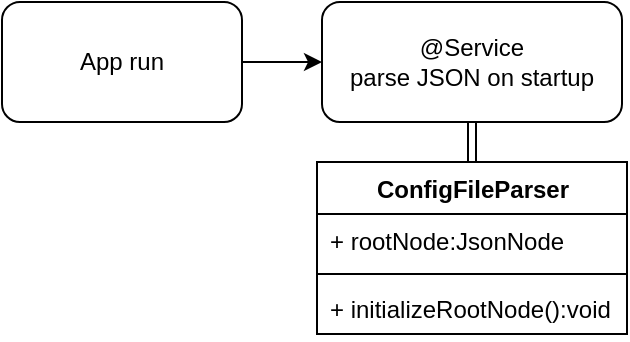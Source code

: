 <mxfile version="26.3.0">
  <diagram name="Page-1" id="ehnMdi6YOhO8fn-H8tMS">
    <mxGraphModel dx="984" dy="525" grid="1" gridSize="10" guides="1" tooltips="1" connect="1" arrows="1" fold="1" page="1" pageScale="1" pageWidth="850" pageHeight="1100" math="0" shadow="0">
      <root>
        <mxCell id="0" />
        <mxCell id="1" parent="0" />
        <mxCell id="LHeQ4JT0w883xaPkUK0x-9" value="" style="edgeStyle=orthogonalEdgeStyle;rounded=0;orthogonalLoop=1;jettySize=auto;html=1;" edge="1" parent="1" source="LHeQ4JT0w883xaPkUK0x-1" target="LHeQ4JT0w883xaPkUK0x-2">
          <mxGeometry relative="1" as="geometry" />
        </mxCell>
        <mxCell id="LHeQ4JT0w883xaPkUK0x-1" value="App run" style="rounded=1;whiteSpace=wrap;html=1;" vertex="1" parent="1">
          <mxGeometry x="40" y="540" width="120" height="60" as="geometry" />
        </mxCell>
        <mxCell id="LHeQ4JT0w883xaPkUK0x-2" value="&lt;div&gt;@Service&lt;/div&gt;parse JSON on startup" style="rounded=1;whiteSpace=wrap;html=1;" vertex="1" parent="1">
          <mxGeometry x="200" y="540" width="150" height="60" as="geometry" />
        </mxCell>
        <mxCell id="LHeQ4JT0w883xaPkUK0x-8" value="" style="edgeStyle=orthogonalEdgeStyle;rounded=0;orthogonalLoop=1;jettySize=auto;html=1;shape=link;" edge="1" parent="1" source="LHeQ4JT0w883xaPkUK0x-3" target="LHeQ4JT0w883xaPkUK0x-2">
          <mxGeometry relative="1" as="geometry" />
        </mxCell>
        <mxCell id="LHeQ4JT0w883xaPkUK0x-3" value="ConfigFileParser" style="swimlane;fontStyle=1;align=center;verticalAlign=top;childLayout=stackLayout;horizontal=1;startSize=26;horizontalStack=0;resizeParent=1;resizeParentMax=0;resizeLast=0;collapsible=1;marginBottom=0;whiteSpace=wrap;html=1;" vertex="1" parent="1">
          <mxGeometry x="197.5" y="620" width="155" height="86" as="geometry" />
        </mxCell>
        <mxCell id="LHeQ4JT0w883xaPkUK0x-4" value="+ rootNode:JsonNode&amp;nbsp;" style="text;strokeColor=none;fillColor=none;align=left;verticalAlign=top;spacingLeft=4;spacingRight=4;overflow=hidden;rotatable=0;points=[[0,0.5],[1,0.5]];portConstraint=eastwest;whiteSpace=wrap;html=1;" vertex="1" parent="LHeQ4JT0w883xaPkUK0x-3">
          <mxGeometry y="26" width="155" height="26" as="geometry" />
        </mxCell>
        <mxCell id="LHeQ4JT0w883xaPkUK0x-5" value="" style="line;strokeWidth=1;fillColor=none;align=left;verticalAlign=middle;spacingTop=-1;spacingLeft=3;spacingRight=3;rotatable=0;labelPosition=right;points=[];portConstraint=eastwest;strokeColor=inherit;" vertex="1" parent="LHeQ4JT0w883xaPkUK0x-3">
          <mxGeometry y="52" width="155" height="8" as="geometry" />
        </mxCell>
        <mxCell id="LHeQ4JT0w883xaPkUK0x-6" value="+&amp;nbsp;initializeRootNode():void" style="text;strokeColor=none;fillColor=none;align=left;verticalAlign=top;spacingLeft=4;spacingRight=4;overflow=hidden;rotatable=0;points=[[0,0.5],[1,0.5]];portConstraint=eastwest;whiteSpace=wrap;html=1;" vertex="1" parent="LHeQ4JT0w883xaPkUK0x-3">
          <mxGeometry y="60" width="155" height="26" as="geometry" />
        </mxCell>
      </root>
    </mxGraphModel>
  </diagram>
</mxfile>
